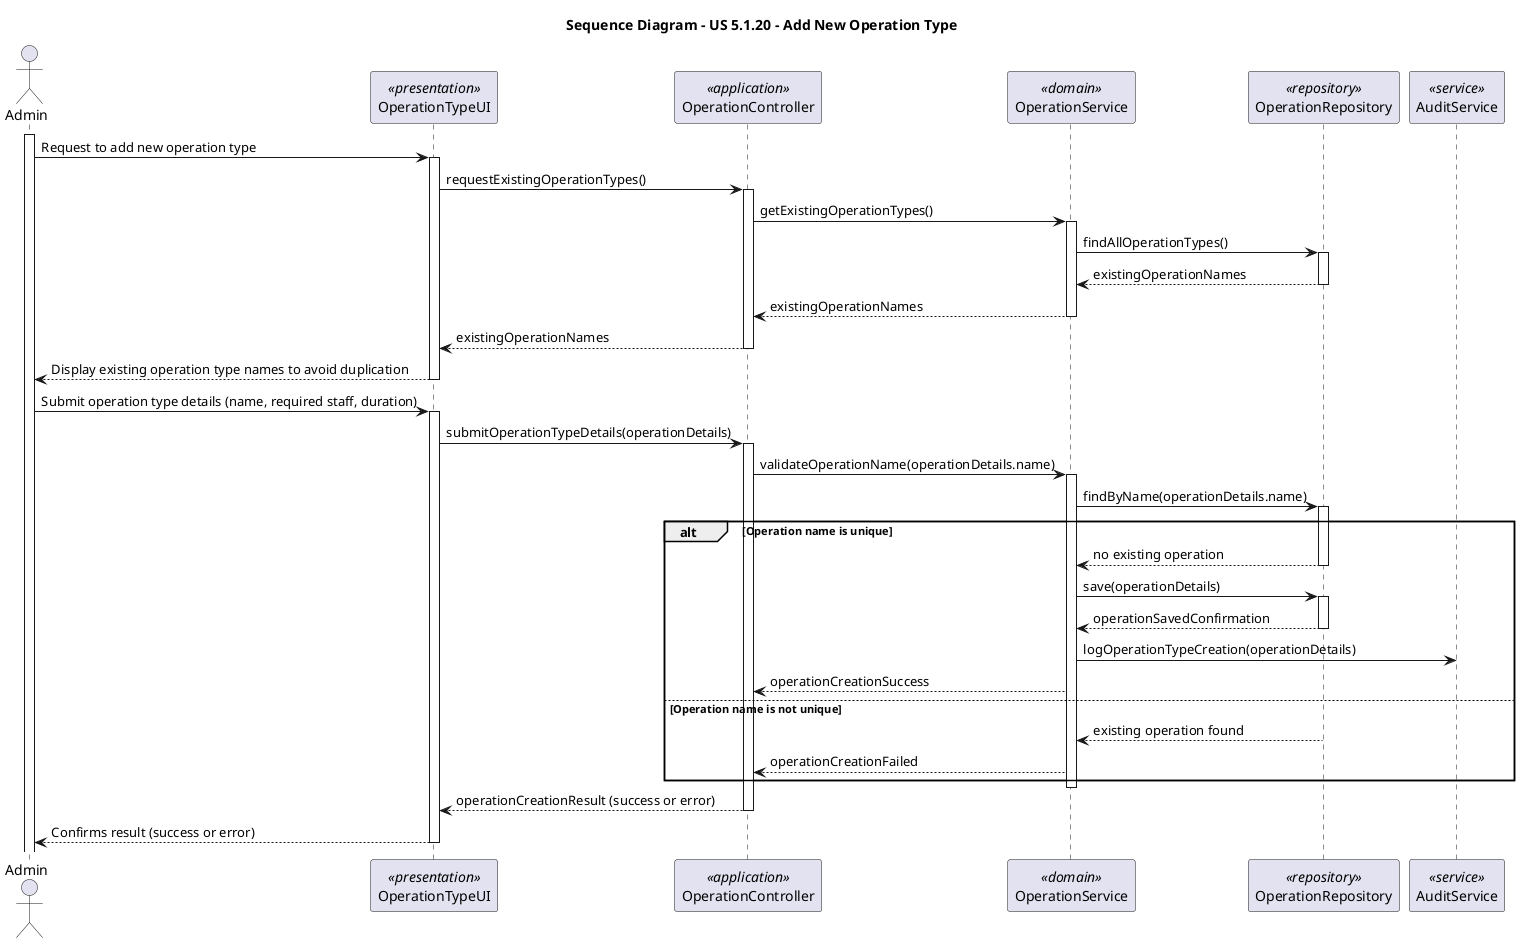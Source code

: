 @startuml sd
title Sequence Diagram - US 5.1.20 - Add New Operation Type

actor "Admin" as admin
participant "OperationTypeUI" as ui <<presentation>>
participant "OperationController" as con <<application>>
participant "OperationService" as service <<domain>>
participant "OperationRepository" as repo <<repository>>
participant "AuditService" as audit <<service>>

activate admin
admin -> ui: Request to add new operation type

activate ui
ui -> con: requestExistingOperationTypes()
activate con

con -> service: getExistingOperationTypes()
activate service

service -> repo: findAllOperationTypes()
activate repo
repo --> service: existingOperationNames
deactivate repo

service --> con: existingOperationNames
deactivate service

con --> ui: existingOperationNames
deactivate con

ui --> admin: Display existing operation type names to avoid duplication
deactivate ui 

admin -> ui: Submit operation type details (name, required staff, duration)
activate ui
ui -> con: submitOperationTypeDetails(operationDetails)
activate con

con -> service: validateOperationName(operationDetails.name)
activate service
service -> repo: findByName(operationDetails.name)
activate repo
alt Operation name is unique
    repo --> service: no existing operation
    deactivate repo
    service -> repo: save(operationDetails)
    activate repo
    repo --> service: operationSavedConfirmation
    deactivate repo
    service -> audit: logOperationTypeCreation(operationDetails)
    service --> con: operationCreationSuccess
else Operation name is not unique
    repo --> service: existing operation found
    deactivate repo
    service --> con: operationCreationFailed
end

deactivate service
con --> ui: operationCreationResult (success or error)
deactivate con
ui --> admin: Confirms result (success or error)
deactivate ui

@enduml
